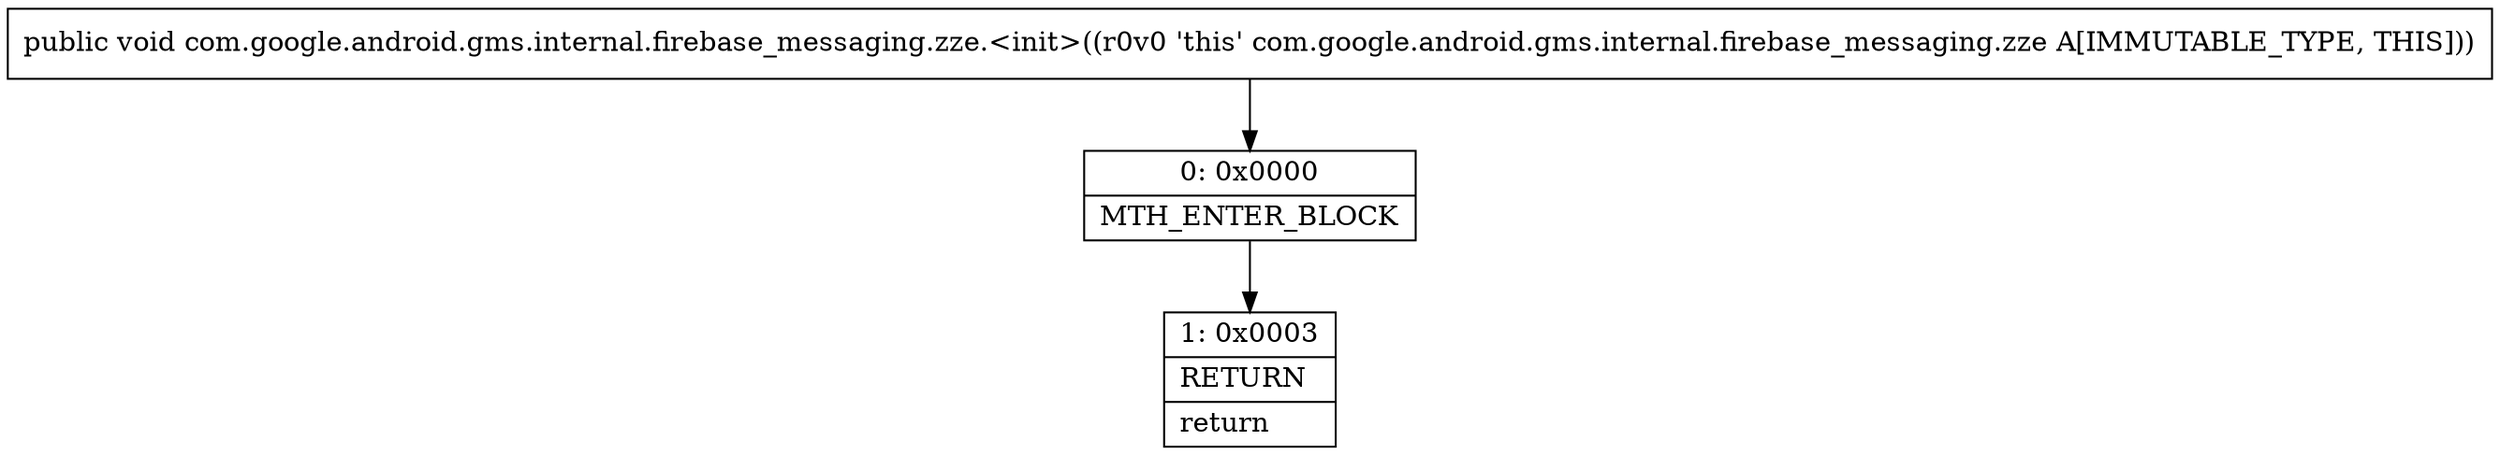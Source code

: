 digraph "CFG forcom.google.android.gms.internal.firebase_messaging.zze.\<init\>()V" {
Node_0 [shape=record,label="{0\:\ 0x0000|MTH_ENTER_BLOCK\l}"];
Node_1 [shape=record,label="{1\:\ 0x0003|RETURN\l|return\l}"];
MethodNode[shape=record,label="{public void com.google.android.gms.internal.firebase_messaging.zze.\<init\>((r0v0 'this' com.google.android.gms.internal.firebase_messaging.zze A[IMMUTABLE_TYPE, THIS])) }"];
MethodNode -> Node_0;
Node_0 -> Node_1;
}

